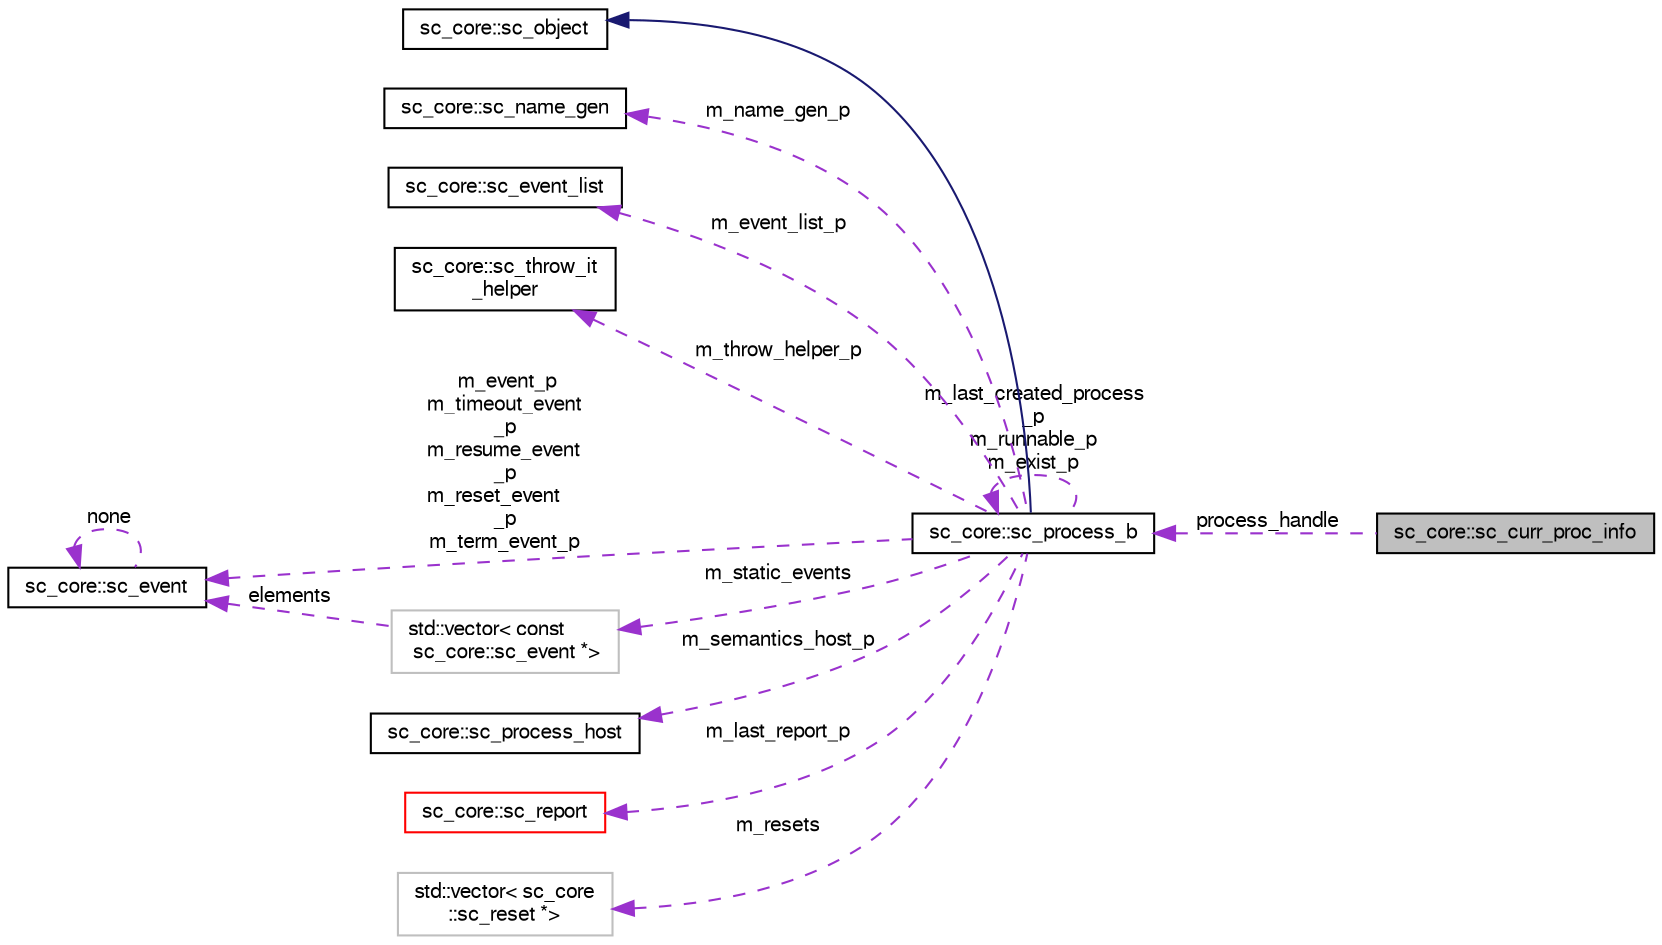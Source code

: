 digraph "sc_core::sc_curr_proc_info"
{
  edge [fontname="FreeSans",fontsize="10",labelfontname="FreeSans",labelfontsize="10"];
  node [fontname="FreeSans",fontsize="10",shape=record];
  rankdir="LR";
  Node1 [label="sc_core::sc_curr_proc_info",height=0.2,width=0.4,color="black", fillcolor="grey75", style="filled", fontcolor="black"];
  Node2 -> Node1 [dir="back",color="darkorchid3",fontsize="10",style="dashed",label=" process_handle" ,fontname="FreeSans"];
  Node2 [label="sc_core::sc_process_b",height=0.2,width=0.4,color="black", fillcolor="white", style="filled",URL="$a01924.html"];
  Node3 -> Node2 [dir="back",color="midnightblue",fontsize="10",style="solid",fontname="FreeSans"];
  Node3 [label="sc_core::sc_object",height=0.2,width=0.4,color="black", fillcolor="white", style="filled",URL="$a01884.html"];
  Node4 -> Node2 [dir="back",color="darkorchid3",fontsize="10",style="dashed",label=" m_name_gen_p" ,fontname="FreeSans"];
  Node4 [label="sc_core::sc_name_gen",height=0.2,width=0.4,color="black", fillcolor="white", style="filled",URL="$a01880.html"];
  Node5 -> Node2 [dir="back",color="darkorchid3",fontsize="10",style="dashed",label=" m_event_list_p" ,fontname="FreeSans"];
  Node5 [label="sc_core::sc_event_list",height=0.2,width=0.4,color="black", fillcolor="white", style="filled",URL="$a01816.html"];
  Node6 -> Node2 [dir="back",color="darkorchid3",fontsize="10",style="dashed",label=" m_throw_helper_p" ,fontname="FreeSans"];
  Node6 [label="sc_core::sc_throw_it\l_helper",height=0.2,width=0.4,color="black", fillcolor="white", style="filled",URL="$a01916.html"];
  Node7 -> Node2 [dir="back",color="darkorchid3",fontsize="10",style="dashed",label=" m_event_p\nm_timeout_event\l_p\nm_resume_event\l_p\nm_reset_event\l_p\nm_term_event_p" ,fontname="FreeSans"];
  Node7 [label="sc_core::sc_event",height=0.2,width=0.4,color="black", fillcolor="white", style="filled",URL="$a01828.html"];
  Node7 -> Node7 [dir="back",color="darkorchid3",fontsize="10",style="dashed",label=" none" ,fontname="FreeSans"];
  Node8 -> Node2 [dir="back",color="darkorchid3",fontsize="10",style="dashed",label=" m_semantics_host_p" ,fontname="FreeSans"];
  Node8 [label="sc_core::sc_process_host",height=0.2,width=0.4,color="black", fillcolor="white", style="filled",URL="$a01908.html"];
  Node9 -> Node2 [dir="back",color="darkorchid3",fontsize="10",style="dashed",label=" m_last_report_p" ,fontname="FreeSans"];
  Node9 [label="sc_core::sc_report",height=0.2,width=0.4,color="red", fillcolor="white", style="filled",URL="$a02100.html"];
  Node13 -> Node2 [dir="back",color="darkorchid3",fontsize="10",style="dashed",label=" m_resets" ,fontname="FreeSans"];
  Node13 [label="std::vector\< sc_core\l::sc_reset *\>",height=0.2,width=0.4,color="grey75", fillcolor="white", style="filled"];
  Node19 -> Node2 [dir="back",color="darkorchid3",fontsize="10",style="dashed",label=" m_static_events" ,fontname="FreeSans"];
  Node19 [label="std::vector\< const\l sc_core::sc_event *\>",height=0.2,width=0.4,color="grey75", fillcolor="white", style="filled"];
  Node7 -> Node19 [dir="back",color="darkorchid3",fontsize="10",style="dashed",label=" elements" ,fontname="FreeSans"];
  Node2 -> Node2 [dir="back",color="darkorchid3",fontsize="10",style="dashed",label=" m_last_created_process\l_p\nm_runnable_p\nm_exist_p" ,fontname="FreeSans"];
}
